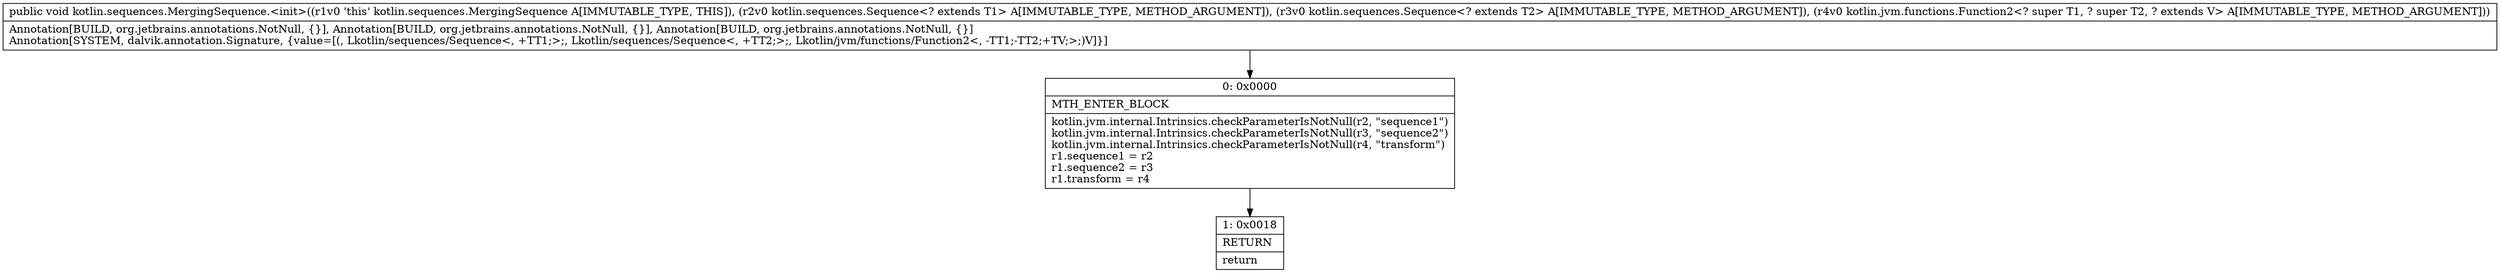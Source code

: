 digraph "CFG forkotlin.sequences.MergingSequence.\<init\>(Lkotlin\/sequences\/Sequence;Lkotlin\/sequences\/Sequence;Lkotlin\/jvm\/functions\/Function2;)V" {
Node_0 [shape=record,label="{0\:\ 0x0000|MTH_ENTER_BLOCK\l|kotlin.jvm.internal.Intrinsics.checkParameterIsNotNull(r2, \"sequence1\")\lkotlin.jvm.internal.Intrinsics.checkParameterIsNotNull(r3, \"sequence2\")\lkotlin.jvm.internal.Intrinsics.checkParameterIsNotNull(r4, \"transform\")\lr1.sequence1 = r2\lr1.sequence2 = r3\lr1.transform = r4\l}"];
Node_1 [shape=record,label="{1\:\ 0x0018|RETURN\l|return\l}"];
MethodNode[shape=record,label="{public void kotlin.sequences.MergingSequence.\<init\>((r1v0 'this' kotlin.sequences.MergingSequence A[IMMUTABLE_TYPE, THIS]), (r2v0 kotlin.sequences.Sequence\<? extends T1\> A[IMMUTABLE_TYPE, METHOD_ARGUMENT]), (r3v0 kotlin.sequences.Sequence\<? extends T2\> A[IMMUTABLE_TYPE, METHOD_ARGUMENT]), (r4v0 kotlin.jvm.functions.Function2\<? super T1, ? super T2, ? extends V\> A[IMMUTABLE_TYPE, METHOD_ARGUMENT]))  | Annotation[BUILD, org.jetbrains.annotations.NotNull, \{\}], Annotation[BUILD, org.jetbrains.annotations.NotNull, \{\}], Annotation[BUILD, org.jetbrains.annotations.NotNull, \{\}]\lAnnotation[SYSTEM, dalvik.annotation.Signature, \{value=[(, Lkotlin\/sequences\/Sequence\<, +TT1;\>;, Lkotlin\/sequences\/Sequence\<, +TT2;\>;, Lkotlin\/jvm\/functions\/Function2\<, \-TT1;\-TT2;+TV;\>;)V]\}]\l}"];
MethodNode -> Node_0;
Node_0 -> Node_1;
}

